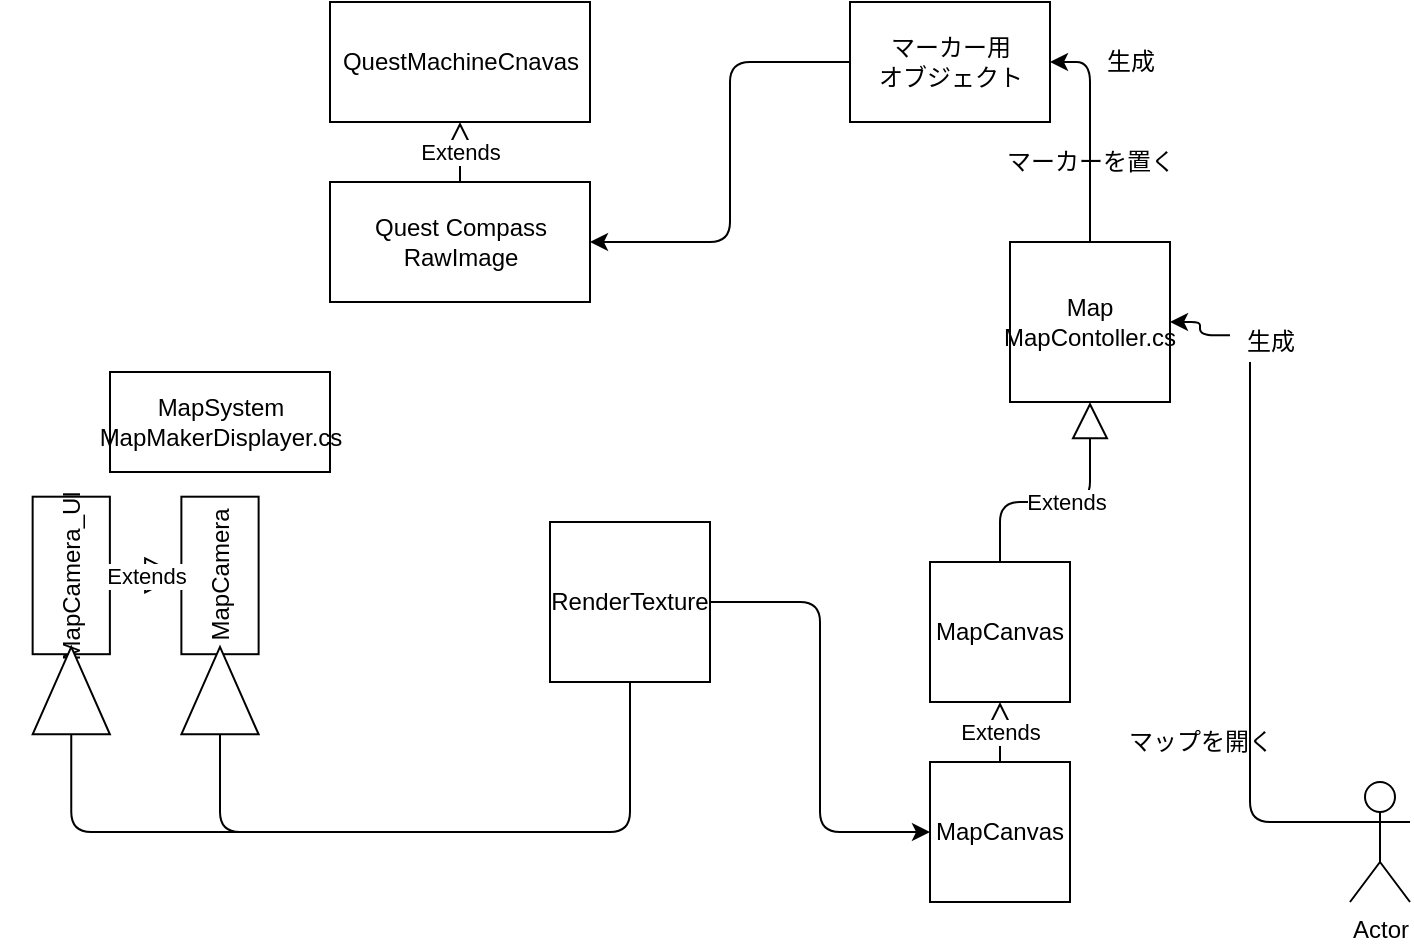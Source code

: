 <mxfile>
    <diagram id="J57QORw8lSQp_A1zMG5R" name="Page-1">
        <mxGraphModel dx="1155" dy="790" grid="1" gridSize="10" guides="1" tooltips="1" connect="1" arrows="1" fold="1" page="1" pageScale="1" pageWidth="827" pageHeight="1169" math="0" shadow="0">
            <root>
                <mxCell id="0"/>
                <mxCell id="1" parent="0"/>
                <mxCell id="2" value="MapSystem&lt;br&gt;MapMakerDisplayer.cs" style="html=1;" parent="1" vertex="1">
                    <mxGeometry x="100" y="205" width="110" height="50" as="geometry"/>
                </mxCell>
                <mxCell id="3" value="Actor" style="shape=umlActor;verticalLabelPosition=bottom;verticalAlign=top;html=1;" parent="1" vertex="1">
                    <mxGeometry x="720" y="410" width="30" height="60" as="geometry"/>
                </mxCell>
                <mxCell id="6" value="" style="group" parent="1" vertex="1" connectable="0">
                    <mxGeometry x="120" y="285" width="70" height="70" as="geometry"/>
                </mxCell>
                <mxCell id="4" value="MapCamera" style="rounded=0;whiteSpace=wrap;html=1;rotation=-90;" parent="6" vertex="1">
                    <mxGeometry x="-4.375" y="2.414" width="78.75" height="38.621" as="geometry"/>
                </mxCell>
                <mxCell id="5" value="" style="triangle;whiteSpace=wrap;html=1;rotation=-90;" parent="1" vertex="1">
                    <mxGeometry x="133.125" y="345.001" width="43.75" height="38.621" as="geometry"/>
                </mxCell>
                <mxCell id="7" value="Map&lt;br&gt;MapContoller.cs" style="whiteSpace=wrap;html=1;aspect=fixed;" parent="1" vertex="1">
                    <mxGeometry x="550" y="140" width="80" height="80" as="geometry"/>
                </mxCell>
                <mxCell id="8" value="" style="edgeStyle=elbowEdgeStyle;elbow=horizontal;endArrow=classic;html=1;exitX=0;exitY=0.333;exitDx=0;exitDy=0;exitPerimeter=0;entryX=1;entryY=0.5;entryDx=0;entryDy=0;startArrow=none;" parent="1" source="32" target="7" edge="1">
                    <mxGeometry width="50" height="50" relative="1" as="geometry">
                        <mxPoint x="560" y="430" as="sourcePoint"/>
                        <mxPoint x="610" y="380" as="targetPoint"/>
                        <Array as="points"/>
                    </mxGeometry>
                </mxCell>
                <mxCell id="9" value="マップを開く" style="text;html=1;align=center;verticalAlign=middle;resizable=0;points=[];autosize=1;strokeColor=none;fillColor=none;" parent="1" vertex="1">
                    <mxGeometry x="600" y="380" width="90" height="20" as="geometry"/>
                </mxCell>
                <mxCell id="10" value="" style="edgeStyle=elbowEdgeStyle;elbow=horizontal;endArrow=classic;html=1;exitX=1;exitY=0.5;exitDx=0;exitDy=0;entryX=0;entryY=0.5;entryDx=0;entryDy=0;startArrow=none;" parent="1" source="15" target="13" edge="1">
                    <mxGeometry width="50" height="50" relative="1" as="geometry">
                        <mxPoint x="320" y="350" as="sourcePoint"/>
                        <mxPoint x="370" y="300" as="targetPoint"/>
                    </mxGeometry>
                </mxCell>
                <mxCell id="11" value="MapCanvas" style="whiteSpace=wrap;html=1;aspect=fixed;" parent="1" vertex="1">
                    <mxGeometry x="510" y="300" width="70" height="70" as="geometry"/>
                </mxCell>
                <mxCell id="12" value="Extends" style="endArrow=block;endSize=16;endFill=0;html=1;entryX=0.5;entryY=1;entryDx=0;entryDy=0;exitX=0.5;exitY=0;exitDx=0;exitDy=0;" parent="1" source="11" target="7" edge="1">
                    <mxGeometry width="160" relative="1" as="geometry">
                        <mxPoint x="360" y="450" as="sourcePoint"/>
                        <mxPoint x="520" y="450" as="targetPoint"/>
                        <Array as="points">
                            <mxPoint x="545" y="270"/>
                            <mxPoint x="590" y="270"/>
                        </Array>
                    </mxGeometry>
                </mxCell>
                <mxCell id="13" value="MapCanvas" style="whiteSpace=wrap;html=1;aspect=fixed;" parent="1" vertex="1">
                    <mxGeometry x="510" y="400" width="70" height="70" as="geometry"/>
                </mxCell>
                <mxCell id="14" value="Extends" style="endArrow=block;endSize=16;endFill=0;html=1;entryX=0.5;entryY=1;entryDx=0;entryDy=0;exitX=0.5;exitY=0;exitDx=0;exitDy=0;" parent="1" source="13" target="11" edge="1">
                    <mxGeometry width="160" relative="1" as="geometry">
                        <mxPoint x="360" y="450" as="sourcePoint"/>
                        <mxPoint x="520" y="450" as="targetPoint"/>
                    </mxGeometry>
                </mxCell>
                <mxCell id="15" value="RenderTexture" style="whiteSpace=wrap;html=1;aspect=fixed;" parent="1" vertex="1">
                    <mxGeometry x="320" y="280" width="80" height="80" as="geometry"/>
                </mxCell>
                <mxCell id="16" value="" style="edgeStyle=elbowEdgeStyle;elbow=horizontal;endArrow=none;html=1;exitX=0;exitY=0.5;exitDx=0;exitDy=0;entryX=0;entryY=0.5;entryDx=0;entryDy=0;" parent="1" source="5" edge="1">
                    <mxGeometry width="50" height="50" relative="1" as="geometry">
                        <mxPoint x="174.31" y="306.724" as="sourcePoint"/>
                        <mxPoint x="290.0" y="435" as="targetPoint"/>
                        <Array as="points">
                            <mxPoint x="155" y="435"/>
                        </Array>
                    </mxGeometry>
                </mxCell>
                <mxCell id="19" value="" style="group" parent="1" vertex="1" connectable="0">
                    <mxGeometry x="45.63" y="285" width="70" height="70" as="geometry"/>
                </mxCell>
                <mxCell id="20" value="MapCamera_UI" style="rounded=0;whiteSpace=wrap;html=1;rotation=-90;" parent="19" vertex="1">
                    <mxGeometry x="-4.375" y="2.414" width="78.75" height="38.621" as="geometry"/>
                </mxCell>
                <mxCell id="21" value="" style="triangle;whiteSpace=wrap;html=1;rotation=-90;" parent="1" vertex="1">
                    <mxGeometry x="58.755" y="345.001" width="43.75" height="38.621" as="geometry"/>
                </mxCell>
                <mxCell id="22" value="Extends" style="endArrow=block;endSize=16;endFill=0;html=1;exitX=0.5;exitY=1;exitDx=0;exitDy=0;" parent="1" source="20" target="4" edge="1">
                    <mxGeometry width="160" relative="1" as="geometry">
                        <mxPoint x="190" y="365" as="sourcePoint"/>
                        <mxPoint x="350" y="365" as="targetPoint"/>
                    </mxGeometry>
                </mxCell>
                <mxCell id="23" value="" style="edgeStyle=elbowEdgeStyle;elbow=horizontal;endArrow=none;html=1;exitX=0;exitY=0.5;exitDx=0;exitDy=0;entryX=0.5;entryY=1;entryDx=0;entryDy=0;" parent="1" source="21" target="15" edge="1">
                    <mxGeometry width="50" height="50" relative="1" as="geometry">
                        <mxPoint x="184.31" y="316.724" as="sourcePoint"/>
                        <mxPoint x="290" y="435" as="targetPoint"/>
                        <Array as="points">
                            <mxPoint x="81" y="435"/>
                        </Array>
                    </mxGeometry>
                </mxCell>
                <mxCell id="24" value="QuestMachineCnavas" style="html=1;" parent="1" vertex="1">
                    <mxGeometry x="210" y="20" width="130" height="60" as="geometry"/>
                </mxCell>
                <mxCell id="25" value="Quest Compass&lt;br&gt;RawImage" style="html=1;" parent="1" vertex="1">
                    <mxGeometry x="210" y="110" width="130" height="60" as="geometry"/>
                </mxCell>
                <mxCell id="26" value="Extends" style="endArrow=block;endSize=16;endFill=0;html=1;entryX=0.5;entryY=1;entryDx=0;entryDy=0;exitX=0.5;exitY=0;exitDx=0;exitDy=0;" parent="1" source="25" target="24" edge="1">
                    <mxGeometry width="160" relative="1" as="geometry">
                        <mxPoint x="555" y="410" as="sourcePoint"/>
                        <mxPoint x="555" y="380" as="targetPoint"/>
                    </mxGeometry>
                </mxCell>
                <mxCell id="27" value="マーカーを置く" style="text;html=1;align=center;verticalAlign=middle;resizable=0;points=[];autosize=1;strokeColor=none;fillColor=none;" parent="1" vertex="1">
                    <mxGeometry x="540" y="90" width="100" height="20" as="geometry"/>
                </mxCell>
                <mxCell id="28" value="" style="edgeStyle=elbowEdgeStyle;elbow=horizontal;endArrow=classic;html=1;exitX=0.5;exitY=0;exitDx=0;exitDy=0;entryX=1;entryY=0.5;entryDx=0;entryDy=0;" parent="1" source="7" target="29" edge="1">
                    <mxGeometry width="50" height="50" relative="1" as="geometry">
                        <mxPoint x="730" y="440" as="sourcePoint"/>
                        <mxPoint x="640" y="190" as="targetPoint"/>
                        <Array as="points">
                            <mxPoint x="590" y="70"/>
                            <mxPoint x="600" y="410"/>
                        </Array>
                    </mxGeometry>
                </mxCell>
                <mxCell id="29" value="マーカー用&lt;br&gt;オブジェクト" style="html=1;" parent="1" vertex="1">
                    <mxGeometry x="470" y="20" width="100" height="60" as="geometry"/>
                </mxCell>
                <mxCell id="30" value="生成" style="text;html=1;align=center;verticalAlign=middle;resizable=0;points=[];autosize=1;strokeColor=none;fillColor=none;" parent="1" vertex="1">
                    <mxGeometry x="590" y="40" width="40" height="20" as="geometry"/>
                </mxCell>
                <mxCell id="31" value="" style="edgeStyle=elbowEdgeStyle;elbow=horizontal;endArrow=classic;html=1;exitX=0;exitY=0.5;exitDx=0;exitDy=0;entryX=1;entryY=0.5;entryDx=0;entryDy=0;" parent="1" source="29" target="25" edge="1">
                    <mxGeometry width="50" height="50" relative="1" as="geometry">
                        <mxPoint x="600" y="150" as="sourcePoint"/>
                        <mxPoint x="580" y="60" as="targetPoint"/>
                        <Array as="points">
                            <mxPoint x="410" y="90"/>
                            <mxPoint x="610" y="420"/>
                        </Array>
                    </mxGeometry>
                </mxCell>
                <mxCell id="32" value="生成" style="text;html=1;align=center;verticalAlign=middle;resizable=0;points=[];autosize=1;strokeColor=none;fillColor=none;" vertex="1" parent="1">
                    <mxGeometry x="660" y="180" width="40" height="20" as="geometry"/>
                </mxCell>
                <mxCell id="33" value="" style="edgeStyle=elbowEdgeStyle;elbow=horizontal;endArrow=none;html=1;exitX=0;exitY=0.333;exitDx=0;exitDy=0;exitPerimeter=0;" edge="1" parent="1" source="3" target="32">
                    <mxGeometry width="50" height="50" relative="1" as="geometry">
                        <mxPoint x="720" y="430" as="sourcePoint"/>
                        <mxPoint x="630" y="180" as="targetPoint"/>
                        <Array as="points">
                            <mxPoint x="670" y="210"/>
                            <mxPoint x="590" y="400"/>
                        </Array>
                    </mxGeometry>
                </mxCell>
            </root>
        </mxGraphModel>
    </diagram>
</mxfile>